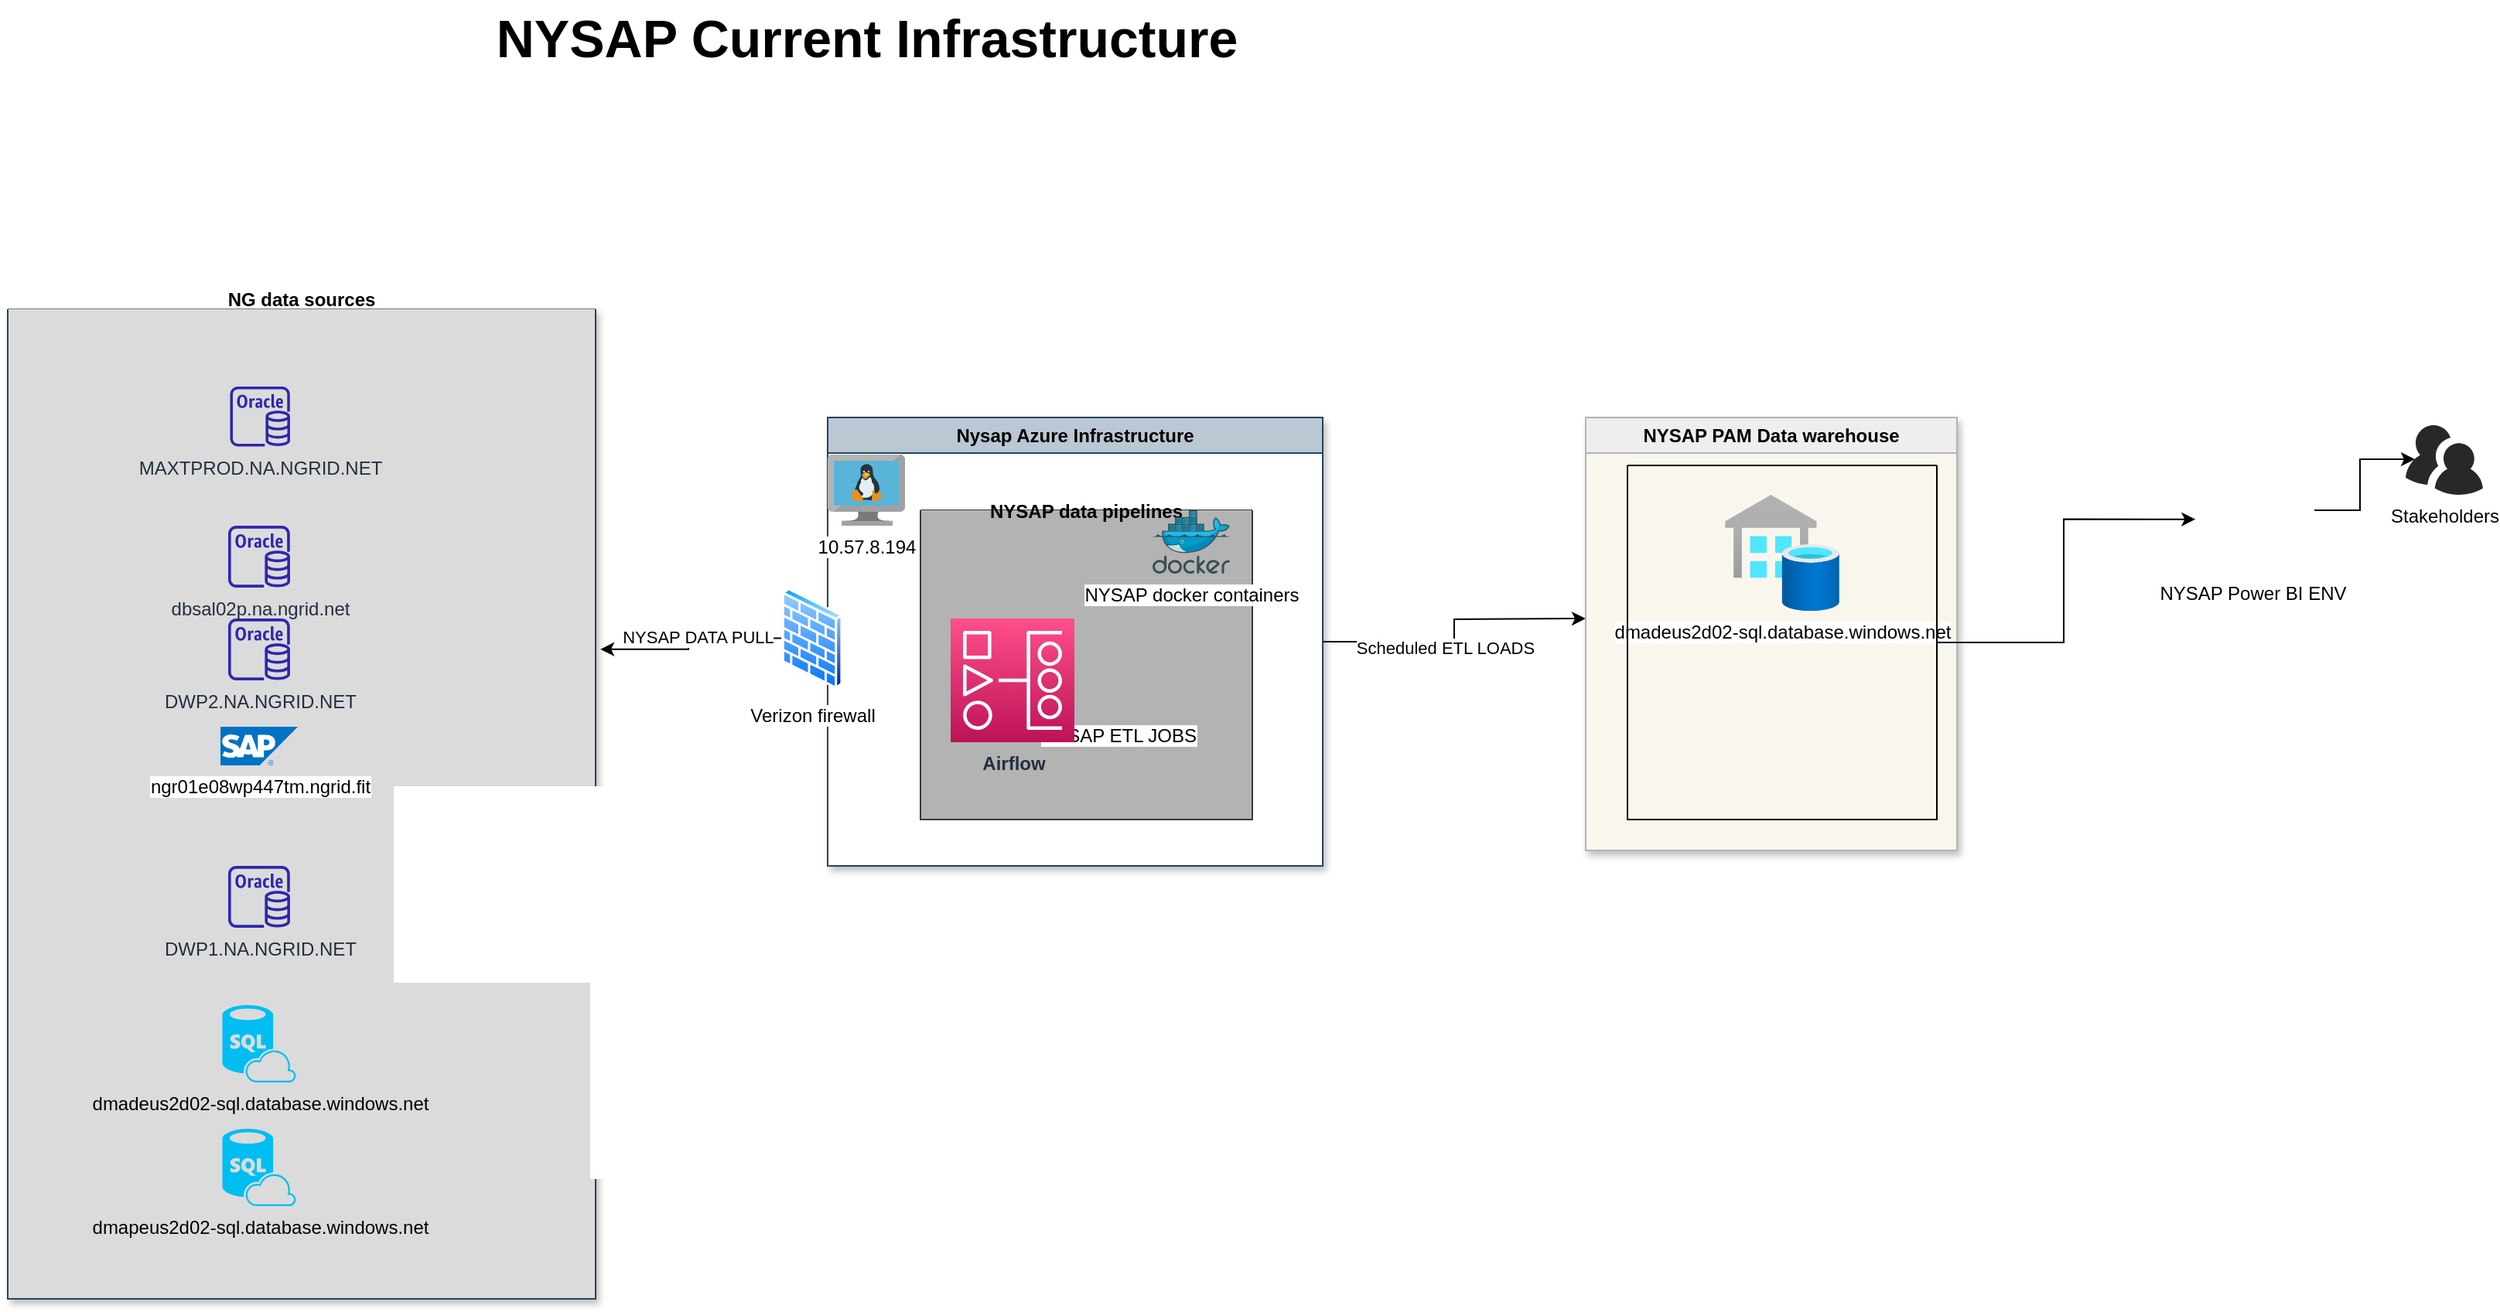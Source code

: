 <mxfile version="21.6.8" type="github" pages="2">
  <diagram name="Current infrastrucute" id="vMSi74zKKZoESPufpiis">
    <mxGraphModel dx="1900" dy="1665" grid="1" gridSize="10" guides="1" tooltips="1" connect="1" arrows="1" fold="1" page="1" pageScale="1" pageWidth="850" pageHeight="1100" math="0" shadow="0">
      <root>
        <mxCell id="0" />
        <mxCell id="1" parent="0" />
        <mxCell id="CI4ZX0cqtZSKXkryHxtm-9" value="NG data sources&#xa;" style="swimlane;startSize=0;fillColor=#707980;strokeColor=#23445d;fillStyle=solid;swimlaneFillColor=#DBDBDB;glass=1;shadow=1;perimeterSpacing=5;movable=1;resizable=1;rotatable=1;deletable=1;editable=1;locked=0;connectable=1;" vertex="1" parent="1">
          <mxGeometry x="-200" y="-680" width="380" height="640" as="geometry" />
        </mxCell>
        <mxCell id="CI4ZX0cqtZSKXkryHxtm-15" value="DWP2.NA.NGRID.NET" style="sketch=0;outlineConnect=0;fontColor=#232F3E;gradientColor=none;fillColor=#2E27AD;strokeColor=none;dashed=0;verticalLabelPosition=bottom;verticalAlign=top;align=center;html=1;fontSize=12;fontStyle=0;aspect=fixed;pointerEvents=1;shape=mxgraph.aws4.rds_oracle_instance;" vertex="1" parent="CI4ZX0cqtZSKXkryHxtm-9">
          <mxGeometry x="142.5" y="200" width="40" height="40" as="geometry" />
        </mxCell>
        <mxCell id="CI4ZX0cqtZSKXkryHxtm-8" value="" style="group" vertex="1" connectable="0" parent="CI4ZX0cqtZSKXkryHxtm-9">
          <mxGeometry x="133.75" y="40" width="57.5" height="540" as="geometry" />
        </mxCell>
        <mxCell id="CI4ZX0cqtZSKXkryHxtm-1" value="dbsal02p.na.ngrid.net" style="sketch=0;outlineConnect=0;fontColor=#232F3E;gradientColor=none;fillColor=#2E27AD;strokeColor=none;dashed=0;verticalLabelPosition=bottom;verticalAlign=top;align=center;html=1;fontSize=12;fontStyle=0;aspect=fixed;pointerEvents=1;shape=mxgraph.aws4.rds_oracle_instance;" vertex="1" parent="CI4ZX0cqtZSKXkryHxtm-8">
          <mxGeometry x="8.75" y="100" width="40" height="40" as="geometry" />
        </mxCell>
        <mxCell id="CI4ZX0cqtZSKXkryHxtm-2" value="ngr01e08wp447tm.ngrid.fit" style="image;sketch=0;aspect=fixed;html=1;points=[];align=center;fontSize=12;image=img/lib/mscae/SAP_HANA_on_Azure.svg;" vertex="1" parent="CI4ZX0cqtZSKXkryHxtm-8">
          <mxGeometry x="3.75" y="230" width="50" height="25" as="geometry" />
        </mxCell>
        <mxCell id="CI4ZX0cqtZSKXkryHxtm-3" value="DWP1.NA.NGRID.NET" style="sketch=0;outlineConnect=0;fontColor=#232F3E;gradientColor=none;fillColor=#2E27AD;strokeColor=none;dashed=0;verticalLabelPosition=bottom;verticalAlign=top;align=center;html=1;fontSize=12;fontStyle=0;aspect=fixed;pointerEvents=1;shape=mxgraph.aws4.rds_oracle_instance;" vertex="1" parent="CI4ZX0cqtZSKXkryHxtm-8">
          <mxGeometry x="8.75" y="320" width="40" height="40" as="geometry" />
        </mxCell>
        <mxCell id="CI4ZX0cqtZSKXkryHxtm-4" value="dmadeus2d02-sql.database.windows.net" style="verticalLabelPosition=bottom;html=1;verticalAlign=top;align=center;strokeColor=none;fillColor=#00BEF2;shape=mxgraph.azure.sql_database_sql_azure;" vertex="1" parent="CI4ZX0cqtZSKXkryHxtm-8">
          <mxGeometry x="5" y="410" width="47.5" height="50" as="geometry" />
        </mxCell>
        <mxCell id="CI4ZX0cqtZSKXkryHxtm-6" value="dmapeus2d02-sql.database.windows.net" style="verticalLabelPosition=bottom;html=1;verticalAlign=top;align=center;strokeColor=none;fillColor=#00BEF2;shape=mxgraph.azure.sql_database_sql_azure;" vertex="1" parent="CI4ZX0cqtZSKXkryHxtm-8">
          <mxGeometry x="5" y="490" width="47.5" height="50" as="geometry" />
        </mxCell>
        <mxCell id="CI4ZX0cqtZSKXkryHxtm-7" value="MAXTPROD.NA.NGRID.NET" style="sketch=0;outlineConnect=0;fontColor=#232F3E;gradientColor=none;fillColor=#2E27AD;strokeColor=none;dashed=0;verticalLabelPosition=bottom;verticalAlign=top;align=center;html=1;fontSize=12;fontStyle=0;aspect=fixed;pointerEvents=1;shape=mxgraph.aws4.rds_oracle_instance;" vertex="1" parent="CI4ZX0cqtZSKXkryHxtm-8">
          <mxGeometry x="10" y="10" width="38.75" height="38.75" as="geometry" />
        </mxCell>
        <mxCell id="CI4ZX0cqtZSKXkryHxtm-39" style="edgeStyle=orthogonalEdgeStyle;rounded=0;orthogonalLoop=1;jettySize=auto;html=1;" edge="1" parent="1" source="CI4ZX0cqtZSKXkryHxtm-10">
          <mxGeometry relative="1" as="geometry">
            <mxPoint x="820" y="-480" as="targetPoint" />
          </mxGeometry>
        </mxCell>
        <mxCell id="CI4ZX0cqtZSKXkryHxtm-40" value="Scheduled ETL LOADS" style="edgeLabel;html=1;align=center;verticalAlign=middle;resizable=0;points=[];" vertex="1" connectable="0" parent="CI4ZX0cqtZSKXkryHxtm-39">
          <mxGeometry x="-0.141" y="-4" relative="1" as="geometry">
            <mxPoint as="offset" />
          </mxGeometry>
        </mxCell>
        <mxCell id="CI4ZX0cqtZSKXkryHxtm-10" value="Nysap Azure Infrastructure" style="swimlane;whiteSpace=wrap;html=1;movable=1;resizable=1;rotatable=1;deletable=1;editable=1;locked=0;connectable=1;swimlaneFillColor=default;fillColor=#bac8d3;strokeColor=#23445d;gradientColor=none;shadow=1;" vertex="1" parent="1">
          <mxGeometry x="330" y="-610" width="320" height="290" as="geometry" />
        </mxCell>
        <mxCell id="CI4ZX0cqtZSKXkryHxtm-11" value="10.57.8.194" style="image;sketch=0;aspect=fixed;html=1;points=[];align=center;fontSize=12;image=img/lib/mscae/VM_Linux.svg;" vertex="1" parent="CI4ZX0cqtZSKXkryHxtm-10">
          <mxGeometry y="24" width="50" height="46" as="geometry" />
        </mxCell>
        <mxCell id="CI4ZX0cqtZSKXkryHxtm-18" value="NYSAP data pipelines" style="swimlane;startSize=0;fillColor=#F9F7ED;strokeColor=#36393d;swimlaneFillColor=#B3B3B3;" vertex="1" parent="CI4ZX0cqtZSKXkryHxtm-10">
          <mxGeometry x="60" y="60" width="214.5" height="200" as="geometry" />
        </mxCell>
        <mxCell id="CI4ZX0cqtZSKXkryHxtm-17" value="NYSAP docker containers" style="image;sketch=0;aspect=fixed;html=1;points=[];align=center;fontSize=12;image=img/lib/mscae/Docker.svg;" vertex="1" parent="CI4ZX0cqtZSKXkryHxtm-18">
          <mxGeometry x="150" width="50" height="41" as="geometry" />
        </mxCell>
        <mxCell id="CI4ZX0cqtZSKXkryHxtm-16" value="NYSAP ETL JOBS&lt;br&gt;" style="shape=image;html=1;verticalAlign=top;verticalLabelPosition=bottom;labelBackgroundColor=#ffffff;imageAspect=0;aspect=fixed;image=https://cdn0.iconfinder.com/data/icons/long-shadow-web-icons/512/python-128.png" vertex="1" parent="CI4ZX0cqtZSKXkryHxtm-18">
          <mxGeometry x="106" y="88" width="44" height="44" as="geometry" />
        </mxCell>
        <mxCell id="CI4ZX0cqtZSKXkryHxtm-21" value="&lt;b&gt;Airflow&lt;/b&gt;" style="sketch=0;points=[[0,0,0],[0.25,0,0],[0.5,0,0],[0.75,0,0],[1,0,0],[0,1,0],[0.25,1,0],[0.5,1,0],[0.75,1,0],[1,1,0],[0,0.25,0],[0,0.5,0],[0,0.75,0],[1,0.25,0],[1,0.5,0],[1,0.75,0]];outlineConnect=0;fontColor=#232F3E;gradientColor=#FF4F8B;gradientDirection=north;fillColor=#BC1356;strokeColor=#ffffff;dashed=0;verticalLabelPosition=bottom;verticalAlign=top;align=center;html=1;fontSize=12;fontStyle=0;aspect=fixed;shape=mxgraph.aws4.resourceIcon;resIcon=mxgraph.aws4.managed_workflows_for_apache_airflow;rotation=0;direction=east;" vertex="1" parent="CI4ZX0cqtZSKXkryHxtm-18">
          <mxGeometry x="19.5" y="70" width="80" height="80" as="geometry" />
        </mxCell>
        <mxCell id="CI4ZX0cqtZSKXkryHxtm-12" value="Verizon firewall&lt;br&gt;" style="image;aspect=fixed;perimeter=ellipsePerimeter;html=1;align=center;shadow=0;dashed=0;spacingTop=3;image=img/lib/active_directory/firewall.svg;" vertex="1" parent="CI4ZX0cqtZSKXkryHxtm-10">
          <mxGeometry x="-30" y="110" width="40" height="65.57" as="geometry" />
        </mxCell>
        <mxCell id="CI4ZX0cqtZSKXkryHxtm-26" style="edgeStyle=orthogonalEdgeStyle;rounded=0;orthogonalLoop=1;jettySize=auto;html=1;entryX=0.995;entryY=0.346;entryDx=0;entryDy=0;entryPerimeter=0;" edge="1" parent="1" source="CI4ZX0cqtZSKXkryHxtm-12" target="CI4ZX0cqtZSKXkryHxtm-9">
          <mxGeometry relative="1" as="geometry" />
        </mxCell>
        <mxCell id="CI4ZX0cqtZSKXkryHxtm-27" value="NYSAP DATA PULL" style="edgeLabel;html=1;align=center;verticalAlign=middle;resizable=0;points=[];" vertex="1" connectable="0" parent="CI4ZX0cqtZSKXkryHxtm-26">
          <mxGeometry x="-0.133" y="-1" relative="1" as="geometry">
            <mxPoint as="offset" />
          </mxGeometry>
        </mxCell>
        <mxCell id="CI4ZX0cqtZSKXkryHxtm-32" value="NYSAP PAM Data warehouse" style="swimlane;whiteSpace=wrap;html=1;swimlaneFillColor=#F9F7ED;fillColor=#eeeeee;strokeColor=#B3B3B3;shadow=1;" vertex="1" parent="1">
          <mxGeometry x="820" y="-610" width="240" height="280" as="geometry" />
        </mxCell>
        <mxCell id="CI4ZX0cqtZSKXkryHxtm-33" value="dmadeus2d02-sql.database.windows.net" style="image;aspect=fixed;html=1;points=[];align=center;fontSize=12;image=img/lib/azure2/databases/SQL_Data_Warehouses.svg;" vertex="1" parent="CI4ZX0cqtZSKXkryHxtm-32">
          <mxGeometry x="90" y="50" width="74" height="75.16" as="geometry" />
        </mxCell>
        <mxCell id="CI4ZX0cqtZSKXkryHxtm-34" value="" style="swimlane;startSize=0;" vertex="1" parent="CI4ZX0cqtZSKXkryHxtm-32">
          <mxGeometry x="27" y="31" width="200" height="229" as="geometry" />
        </mxCell>
        <mxCell id="CI4ZX0cqtZSKXkryHxtm-47" style="edgeStyle=orthogonalEdgeStyle;rounded=0;orthogonalLoop=1;jettySize=auto;html=1;entryX=0.12;entryY=0.489;entryDx=0;entryDy=0;entryPerimeter=0;" edge="1" parent="1" source="CI4ZX0cqtZSKXkryHxtm-44" target="CI4ZX0cqtZSKXkryHxtm-46">
          <mxGeometry relative="1" as="geometry" />
        </mxCell>
        <mxCell id="CI4ZX0cqtZSKXkryHxtm-44" value="NYSAP Power BI ENV&lt;br&gt;" style="shape=image;html=1;verticalAlign=top;verticalLabelPosition=bottom;labelBackgroundColor=#ffffff;imageAspect=0;aspect=fixed;image=https://cdn3.iconfinder.com/data/icons/user-interface-169/32/dashboard-128.png" vertex="1" parent="1">
          <mxGeometry x="1211" y="-590" width="80" height="80" as="geometry" />
        </mxCell>
        <mxCell id="CI4ZX0cqtZSKXkryHxtm-45" style="edgeStyle=orthogonalEdgeStyle;rounded=0;orthogonalLoop=1;jettySize=auto;html=1;entryX=0.039;entryY=0.573;entryDx=0;entryDy=0;entryPerimeter=0;" edge="1" parent="1" source="CI4ZX0cqtZSKXkryHxtm-34" target="CI4ZX0cqtZSKXkryHxtm-44">
          <mxGeometry relative="1" as="geometry" />
        </mxCell>
        <mxCell id="CI4ZX0cqtZSKXkryHxtm-46" value="Stakeholders&lt;br&gt;" style="verticalLabelPosition=bottom;sketch=0;html=1;fillColor=#282828;strokeColor=none;verticalAlign=top;pointerEvents=1;align=center;shape=mxgraph.cisco_safe.people_places_things_icons.icon9;" vertex="1" parent="1">
          <mxGeometry x="1350" y="-605" width="50" height="45" as="geometry" />
        </mxCell>
        <mxCell id="elL2RzY8pu2NPmQDRrTH-1" value="&lt;font style=&quot;font-size: 34px;&quot;&gt;&lt;b&gt;NYSAP Current Infrastructure&lt;/b&gt;&lt;/font&gt;" style="text;html=1;align=center;verticalAlign=middle;resizable=0;points=[];autosize=1;strokeColor=none;fillColor=none;rotation=0;strokeWidth=14;" vertex="1" parent="1">
          <mxGeometry x="105" y="-880" width="500" height="50" as="geometry" />
        </mxCell>
      </root>
    </mxGraphModel>
  </diagram>
  <diagram id="TgUMa0ErC86IIr1JcosY" name="Future Infrastructure">
    <mxGraphModel dx="1050" dy="565" grid="1" gridSize="10" guides="1" tooltips="1" connect="1" arrows="1" fold="1" page="1" pageScale="1" pageWidth="850" pageHeight="1100" math="0" shadow="0">
      <root>
        <mxCell id="0" />
        <mxCell id="1" parent="0" />
        <mxCell id="j4yfBSPMg8mZGQhBKooI-1" value="NG data sources&#xa;" style="swimlane;startSize=0;fillColor=#707980;strokeColor=#23445d;fillStyle=solid;swimlaneFillColor=#DBDBDB;glass=1;shadow=1;perimeterSpacing=5;movable=1;resizable=1;rotatable=1;deletable=1;editable=1;locked=0;connectable=1;" vertex="1" parent="1">
          <mxGeometry x="90" y="230" width="380" height="640" as="geometry" />
        </mxCell>
        <mxCell id="j4yfBSPMg8mZGQhBKooI-2" value="DWP2.NA.NGRID.NET" style="sketch=0;outlineConnect=0;fontColor=#232F3E;gradientColor=none;fillColor=#2E27AD;strokeColor=none;dashed=0;verticalLabelPosition=bottom;verticalAlign=top;align=center;html=1;fontSize=12;fontStyle=0;aspect=fixed;pointerEvents=1;shape=mxgraph.aws4.rds_oracle_instance;" vertex="1" parent="j4yfBSPMg8mZGQhBKooI-1">
          <mxGeometry x="142.5" y="200" width="40" height="40" as="geometry" />
        </mxCell>
        <mxCell id="j4yfBSPMg8mZGQhBKooI-3" value="" style="group" vertex="1" connectable="0" parent="j4yfBSPMg8mZGQhBKooI-1">
          <mxGeometry x="133.75" y="40" width="57.5" height="540" as="geometry" />
        </mxCell>
        <mxCell id="j4yfBSPMg8mZGQhBKooI-4" value="dbsal02p.na.ngrid.net" style="sketch=0;outlineConnect=0;fontColor=#232F3E;gradientColor=none;fillColor=#2E27AD;strokeColor=none;dashed=0;verticalLabelPosition=bottom;verticalAlign=top;align=center;html=1;fontSize=12;fontStyle=0;aspect=fixed;pointerEvents=1;shape=mxgraph.aws4.rds_oracle_instance;" vertex="1" parent="j4yfBSPMg8mZGQhBKooI-3">
          <mxGeometry x="8.75" y="100" width="40" height="40" as="geometry" />
        </mxCell>
        <mxCell id="j4yfBSPMg8mZGQhBKooI-5" value="ngr01e08wp447tm.ngrid.fit" style="image;sketch=0;aspect=fixed;html=1;points=[];align=center;fontSize=12;image=img/lib/mscae/SAP_HANA_on_Azure.svg;" vertex="1" parent="j4yfBSPMg8mZGQhBKooI-3">
          <mxGeometry x="3.75" y="230" width="50" height="25" as="geometry" />
        </mxCell>
        <mxCell id="j4yfBSPMg8mZGQhBKooI-6" value="DWP1.NA.NGRID.NET" style="sketch=0;outlineConnect=0;fontColor=#232F3E;gradientColor=none;fillColor=#2E27AD;strokeColor=none;dashed=0;verticalLabelPosition=bottom;verticalAlign=top;align=center;html=1;fontSize=12;fontStyle=0;aspect=fixed;pointerEvents=1;shape=mxgraph.aws4.rds_oracle_instance;" vertex="1" parent="j4yfBSPMg8mZGQhBKooI-3">
          <mxGeometry x="8.75" y="320" width="40" height="40" as="geometry" />
        </mxCell>
        <mxCell id="j4yfBSPMg8mZGQhBKooI-7" value="dmadeus2d02-sql.database.windows.net" style="verticalLabelPosition=bottom;html=1;verticalAlign=top;align=center;strokeColor=none;fillColor=#00BEF2;shape=mxgraph.azure.sql_database_sql_azure;" vertex="1" parent="j4yfBSPMg8mZGQhBKooI-3">
          <mxGeometry x="5" y="410" width="47.5" height="50" as="geometry" />
        </mxCell>
        <mxCell id="j4yfBSPMg8mZGQhBKooI-8" value="dmapeus2d02-sql.database.windows.net" style="verticalLabelPosition=bottom;html=1;verticalAlign=top;align=center;strokeColor=none;fillColor=#00BEF2;shape=mxgraph.azure.sql_database_sql_azure;" vertex="1" parent="j4yfBSPMg8mZGQhBKooI-3">
          <mxGeometry x="5" y="490" width="47.5" height="50" as="geometry" />
        </mxCell>
        <mxCell id="j4yfBSPMg8mZGQhBKooI-9" value="MAXTPROD.NA.NGRID.NET" style="sketch=0;outlineConnect=0;fontColor=#232F3E;gradientColor=none;fillColor=#2E27AD;strokeColor=none;dashed=0;verticalLabelPosition=bottom;verticalAlign=top;align=center;html=1;fontSize=12;fontStyle=0;aspect=fixed;pointerEvents=1;shape=mxgraph.aws4.rds_oracle_instance;" vertex="1" parent="j4yfBSPMg8mZGQhBKooI-3">
          <mxGeometry x="10" y="10" width="38.75" height="38.75" as="geometry" />
        </mxCell>
        <mxCell id="j4yfBSPMg8mZGQhBKooI-32" style="edgeStyle=orthogonalEdgeStyle;rounded=0;orthogonalLoop=1;jettySize=auto;html=1;entryX=0.981;entryY=0.449;entryDx=0;entryDy=0;entryPerimeter=0;" edge="1" parent="1" source="j4yfBSPMg8mZGQhBKooI-10" target="j4yfBSPMg8mZGQhBKooI-1">
          <mxGeometry relative="1" as="geometry" />
        </mxCell>
        <mxCell id="j4yfBSPMg8mZGQhBKooI-33" value="NYSAP ETL JOBS" style="edgeLabel;html=1;align=center;verticalAlign=middle;resizable=0;points=[];" vertex="1" connectable="0" parent="j4yfBSPMg8mZGQhBKooI-32">
          <mxGeometry x="0.121" y="2" relative="1" as="geometry">
            <mxPoint as="offset" />
          </mxGeometry>
        </mxCell>
        <mxCell id="j4yfBSPMg8mZGQhBKooI-36" style="edgeStyle=orthogonalEdgeStyle;rounded=0;orthogonalLoop=1;jettySize=auto;html=1;entryX=0.831;entryY=0.009;entryDx=0;entryDy=0;entryPerimeter=0;" edge="1" parent="1" source="j4yfBSPMg8mZGQhBKooI-10" target="j4yfBSPMg8mZGQhBKooI-34">
          <mxGeometry relative="1" as="geometry">
            <mxPoint x="970" y="780" as="targetPoint" />
          </mxGeometry>
        </mxCell>
        <mxCell id="j4yfBSPMg8mZGQhBKooI-10" value="NYSAP AZURE 2.0 ENV" style="swimlane;whiteSpace=wrap;html=1;swimlaneFillColor=#B3B3B3;shadow=1;" vertex="1" parent="1">
          <mxGeometry x="570" y="380" width="780" height="362.5" as="geometry" />
        </mxCell>
        <mxCell id="j4yfBSPMg8mZGQhBKooI-11" value="AZURE VM&lt;br&gt;" style="image;sketch=0;aspect=fixed;html=1;points=[];align=center;fontSize=12;image=img/lib/mscae/VM_Linux.svg;" vertex="1" parent="j4yfBSPMg8mZGQhBKooI-10">
          <mxGeometry x="40" y="54" width="50" height="46" as="geometry" />
        </mxCell>
        <mxCell id="j4yfBSPMg8mZGQhBKooI-30" style="edgeStyle=orthogonalEdgeStyle;rounded=0;orthogonalLoop=1;jettySize=auto;html=1;" edge="1" parent="j4yfBSPMg8mZGQhBKooI-10" source="j4yfBSPMg8mZGQhBKooI-14" target="j4yfBSPMg8mZGQhBKooI-28">
          <mxGeometry relative="1" as="geometry" />
        </mxCell>
        <mxCell id="j4yfBSPMg8mZGQhBKooI-31" value="NYSAP ETL LOADS" style="edgeLabel;html=1;align=center;verticalAlign=middle;resizable=0;points=[];" vertex="1" connectable="0" parent="j4yfBSPMg8mZGQhBKooI-30">
          <mxGeometry x="0.255" y="1" relative="1" as="geometry">
            <mxPoint as="offset" />
          </mxGeometry>
        </mxCell>
        <mxCell id="j4yfBSPMg8mZGQhBKooI-14" value="NYSAP ETL&amp;nbsp;" style="swimlane;whiteSpace=wrap;html=1;startSize=23;" vertex="1" parent="j4yfBSPMg8mZGQhBKooI-10">
          <mxGeometry x="120" y="42.5" width="360" height="230" as="geometry" />
        </mxCell>
        <mxCell id="j4yfBSPMg8mZGQhBKooI-18" style="edgeStyle=orthogonalEdgeStyle;rounded=0;orthogonalLoop=1;jettySize=auto;html=1;entryX=0;entryY=0.5;entryDx=0;entryDy=0;entryPerimeter=0;" edge="1" parent="j4yfBSPMg8mZGQhBKooI-14" source="j4yfBSPMg8mZGQhBKooI-13" target="j4yfBSPMg8mZGQhBKooI-17">
          <mxGeometry relative="1" as="geometry" />
        </mxCell>
        <mxCell id="j4yfBSPMg8mZGQhBKooI-13" value="AZURE KUBERNETES SERVICES" style="image;aspect=fixed;html=1;points=[];align=center;fontSize=12;image=img/lib/azure2/compute/Kubernetes_Services.svg;direction=west;" vertex="1" parent="j4yfBSPMg8mZGQhBKooI-14">
          <mxGeometry x="30" y="72.56" width="60" height="52.94" as="geometry" />
        </mxCell>
        <mxCell id="j4yfBSPMg8mZGQhBKooI-21" style="edgeStyle=orthogonalEdgeStyle;rounded=0;orthogonalLoop=1;jettySize=auto;html=1;" edge="1" parent="j4yfBSPMg8mZGQhBKooI-14" source="j4yfBSPMg8mZGQhBKooI-17" target="j4yfBSPMg8mZGQhBKooI-19">
          <mxGeometry relative="1" as="geometry" />
        </mxCell>
        <mxCell id="j4yfBSPMg8mZGQhBKooI-17" value="" style="sketch=0;points=[[0,0,0],[0.25,0,0],[0.5,0,0],[0.75,0,0],[1,0,0],[0,1,0],[0.25,1,0],[0.5,1,0],[0.75,1,0],[1,1,0],[0,0.25,0],[0,0.5,0],[0,0.75,0],[1,0.25,0],[1,0.5,0],[1,0.75,0]];outlineConnect=0;fontColor=#232F3E;gradientColor=#FF4F8B;gradientDirection=north;fillColor=#BC1356;strokeColor=#ffffff;dashed=0;verticalLabelPosition=bottom;verticalAlign=top;align=center;html=1;fontSize=12;fontStyle=0;aspect=fixed;shape=mxgraph.aws4.resourceIcon;resIcon=mxgraph.aws4.managed_workflows_for_apache_airflow;" vertex="1" parent="j4yfBSPMg8mZGQhBKooI-14">
          <mxGeometry x="160" y="70" width="78" height="78" as="geometry" />
        </mxCell>
        <mxCell id="j4yfBSPMg8mZGQhBKooI-19" value="" style="shape=image;html=1;verticalAlign=top;verticalLabelPosition=bottom;labelBackgroundColor=#ffffff;imageAspect=0;aspect=fixed;image=https://cdn0.iconfinder.com/data/icons/long-shadow-web-icons/512/python-128.png" vertex="1" parent="j4yfBSPMg8mZGQhBKooI-14">
          <mxGeometry x="270" y="64.03" width="70" height="70" as="geometry" />
        </mxCell>
        <mxCell id="j4yfBSPMg8mZGQhBKooI-22" value="Azure container instances&lt;br&gt;" style="image;aspect=fixed;html=1;points=[];align=center;fontSize=12;image=img/lib/azure2/containers/Container_Registries.svg;" vertex="1" parent="j4yfBSPMg8mZGQhBKooI-10">
          <mxGeometry x="10" y="152.5" width="68" height="61" as="geometry" />
        </mxCell>
        <mxCell id="j4yfBSPMg8mZGQhBKooI-24" style="edgeStyle=orthogonalEdgeStyle;rounded=0;orthogonalLoop=1;jettySize=auto;html=1;" edge="1" parent="j4yfBSPMg8mZGQhBKooI-10" source="j4yfBSPMg8mZGQhBKooI-13" target="j4yfBSPMg8mZGQhBKooI-22">
          <mxGeometry relative="1" as="geometry" />
        </mxCell>
        <mxCell id="j4yfBSPMg8mZGQhBKooI-27" style="edgeStyle=orthogonalEdgeStyle;rounded=0;orthogonalLoop=1;jettySize=auto;html=1;entryX=1;entryY=0.5;entryDx=0;entryDy=0;" edge="1" parent="j4yfBSPMg8mZGQhBKooI-10" source="j4yfBSPMg8mZGQhBKooI-25" target="j4yfBSPMg8mZGQhBKooI-14">
          <mxGeometry relative="1" as="geometry" />
        </mxCell>
        <mxCell id="j4yfBSPMg8mZGQhBKooI-25" value="NG VNET" style="image;aspect=fixed;html=1;points=[];align=center;fontSize=12;image=img/lib/azure2/networking/Virtual_Networks.svg;" vertex="1" parent="j4yfBSPMg8mZGQhBKooI-10">
          <mxGeometry x="620" y="54" width="67" height="40" as="geometry" />
        </mxCell>
        <mxCell id="j4yfBSPMg8mZGQhBKooI-29" style="edgeStyle=orthogonalEdgeStyle;rounded=0;orthogonalLoop=1;jettySize=auto;html=1;" edge="1" parent="j4yfBSPMg8mZGQhBKooI-10" source="j4yfBSPMg8mZGQhBKooI-28" target="j4yfBSPMg8mZGQhBKooI-25">
          <mxGeometry relative="1" as="geometry" />
        </mxCell>
        <mxCell id="j4yfBSPMg8mZGQhBKooI-28" value="NYSAP PROD Data warehouse" style="image;aspect=fixed;html=1;points=[];align=center;fontSize=12;image=img/lib/azure2/databases/SQL_Database.svg;" vertex="1" parent="j4yfBSPMg8mZGQhBKooI-10">
          <mxGeometry x="639" y="180" width="60" height="80" as="geometry" />
        </mxCell>
        <mxCell id="j4yfBSPMg8mZGQhBKooI-47" style="edgeStyle=orthogonalEdgeStyle;rounded=0;orthogonalLoop=1;jettySize=auto;html=1;" edge="1" parent="j4yfBSPMg8mZGQhBKooI-10" source="j4yfBSPMg8mZGQhBKooI-44" target="j4yfBSPMg8mZGQhBKooI-28">
          <mxGeometry relative="1" as="geometry" />
        </mxCell>
        <mxCell id="j4yfBSPMg8mZGQhBKooI-48" value="SERVERLESS FUNCTIONS" style="edgeLabel;html=1;align=center;verticalAlign=middle;resizable=0;points=[];" vertex="1" connectable="0" parent="j4yfBSPMg8mZGQhBKooI-47">
          <mxGeometry x="0.087" y="3" relative="1" as="geometry">
            <mxPoint as="offset" />
          </mxGeometry>
        </mxCell>
        <mxCell id="j4yfBSPMg8mZGQhBKooI-44" value="NYSAP FUNCTIONS" style="image;aspect=fixed;html=1;points=[];align=center;fontSize=12;image=img/lib/azure2/iot/Function_Apps.svg;" vertex="1" parent="j4yfBSPMg8mZGQhBKooI-10">
          <mxGeometry x="246" y="290" width="34" height="30" as="geometry" />
        </mxCell>
        <mxCell id="j4yfBSPMg8mZGQhBKooI-35" style="edgeStyle=orthogonalEdgeStyle;rounded=0;orthogonalLoop=1;jettySize=auto;html=1;" edge="1" parent="1" source="j4yfBSPMg8mZGQhBKooI-34">
          <mxGeometry relative="1" as="geometry">
            <mxPoint x="950" y="750" as="targetPoint" />
          </mxGeometry>
        </mxCell>
        <mxCell id="j4yfBSPMg8mZGQhBKooI-34" value="&lt;ol&gt;&lt;li&gt;&lt;b&gt;NYSAP CI/CD MAINTENANCE PROJECTS&lt;/b&gt;&lt;/li&gt;&lt;li&gt;&lt;b&gt;STAND UP/MODIFTY AZURE RESOURCES&lt;/b&gt;&lt;/li&gt;&lt;li&gt;&lt;b&gt;DOCUMENTAION&lt;/b&gt;&lt;/li&gt;&lt;li&gt;&lt;b&gt;REPOSOTORIES&lt;/b&gt;&lt;/li&gt;&lt;/ol&gt;" style="image;aspect=fixed;html=1;points=[];align=center;fontSize=12;image=img/lib/azure2/devops/Azure_DevOps.svg;" vertex="1" parent="1">
          <mxGeometry x="928" y="900" width="64" height="64" as="geometry" />
        </mxCell>
        <mxCell id="j4yfBSPMg8mZGQhBKooI-42" style="edgeStyle=orthogonalEdgeStyle;rounded=0;orthogonalLoop=1;jettySize=auto;html=1;entryX=-0.136;entryY=0.673;entryDx=0;entryDy=0;entryPerimeter=0;" edge="1" parent="1" source="j4yfBSPMg8mZGQhBKooI-37" target="j4yfBSPMg8mZGQhBKooI-41">
          <mxGeometry relative="1" as="geometry">
            <mxPoint x="1650" y="510" as="targetPoint" />
            <Array as="points">
              <mxPoint x="1624" y="516" />
              <mxPoint x="1624" y="511" />
              <mxPoint x="1693" y="511" />
            </Array>
          </mxGeometry>
        </mxCell>
        <mxCell id="j4yfBSPMg8mZGQhBKooI-37" value="NYSAP REPORTING HUB&lt;br&gt;&lt;br&gt;Contains NYSAP POWER BI DATAMARTS/REPORTS/DATAFLOWS" style="image;aspect=fixed;html=1;points=[];align=center;fontSize=12;image=img/lib/azure2/other/Dashboard_Hub.svg;" vertex="1" parent="1">
          <mxGeometry x="1530" y="490" width="68" height="52" as="geometry" />
        </mxCell>
        <mxCell id="j4yfBSPMg8mZGQhBKooI-40" style="edgeStyle=orthogonalEdgeStyle;rounded=0;orthogonalLoop=1;jettySize=auto;html=1;" edge="1" parent="1" source="j4yfBSPMg8mZGQhBKooI-28" target="j4yfBSPMg8mZGQhBKooI-37">
          <mxGeometry relative="1" as="geometry" />
        </mxCell>
        <mxCell id="j4yfBSPMg8mZGQhBKooI-43" value="DAILY REFRESH" style="edgeLabel;html=1;align=center;verticalAlign=middle;resizable=0;points=[];" vertex="1" connectable="0" parent="j4yfBSPMg8mZGQhBKooI-40">
          <mxGeometry x="-0.134" y="-3" relative="1" as="geometry">
            <mxPoint as="offset" />
          </mxGeometry>
        </mxCell>
        <mxCell id="j4yfBSPMg8mZGQhBKooI-41" value="" style="verticalLabelPosition=bottom;sketch=0;html=1;fillColor=#282828;strokeColor=none;verticalAlign=top;pointerEvents=1;align=center;shape=mxgraph.cisco_safe.people_places_things_icons.icon2;" vertex="1" parent="1">
          <mxGeometry x="1700" y="459" width="50" height="41" as="geometry" />
        </mxCell>
      </root>
    </mxGraphModel>
  </diagram>
</mxfile>
